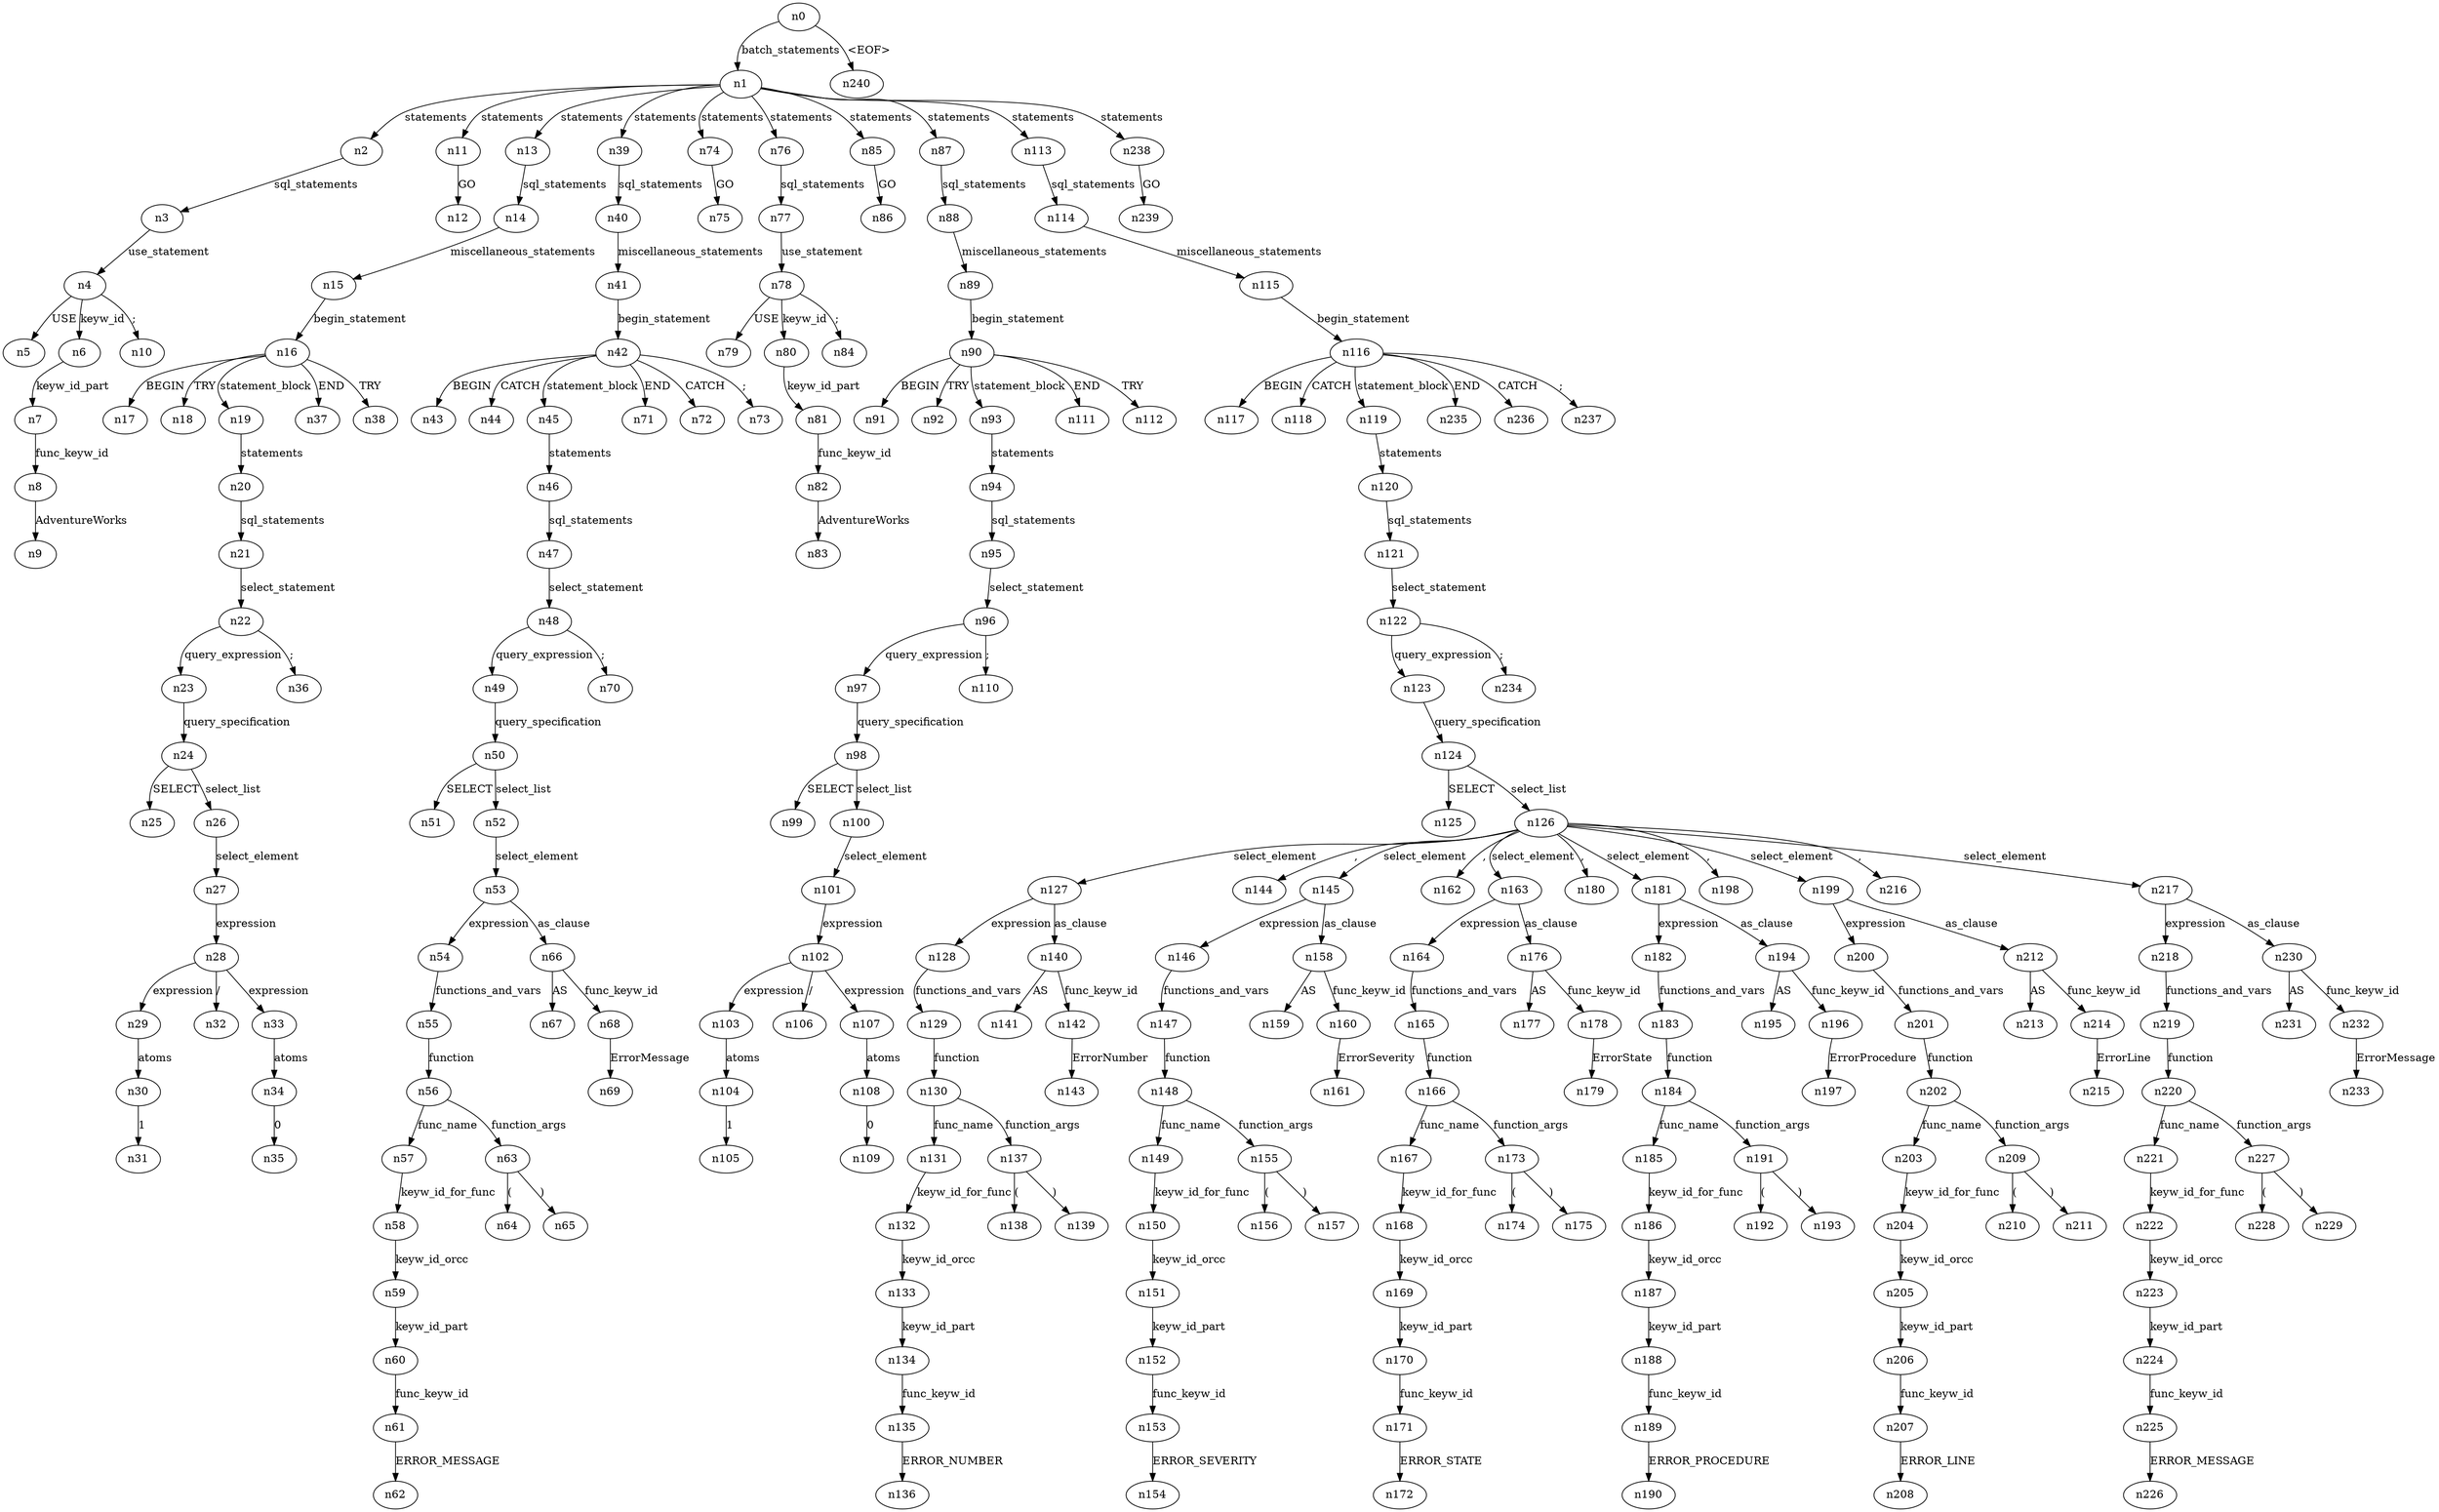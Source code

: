 digraph ParseTree {
  n0 -> n1 [label="batch_statements"];
  n1 -> n2 [label="statements"];
  n2 -> n3 [label="sql_statements"];
  n3 -> n4 [label="use_statement"];
  n4 -> n5 [label="USE"];
  n4 -> n6 [label="keyw_id"];
  n6 -> n7 [label="keyw_id_part"];
  n7 -> n8 [label="func_keyw_id"];
  n8 -> n9 [label="AdventureWorks"];
  n4 -> n10 [label=";"];
  n1 -> n11 [label="statements"];
  n11 -> n12 [label="GO"];
  n1 -> n13 [label="statements"];
  n13 -> n14 [label="sql_statements"];
  n14 -> n15 [label="miscellaneous_statements"];
  n15 -> n16 [label="begin_statement"];
  n16 -> n17 [label="BEGIN"];
  n16 -> n18 [label="TRY"];
  n16 -> n19 [label="statement_block"];
  n19 -> n20 [label="statements"];
  n20 -> n21 [label="sql_statements"];
  n21 -> n22 [label="select_statement"];
  n22 -> n23 [label="query_expression"];
  n23 -> n24 [label="query_specification"];
  n24 -> n25 [label="SELECT"];
  n24 -> n26 [label="select_list"];
  n26 -> n27 [label="select_element"];
  n27 -> n28 [label="expression"];
  n28 -> n29 [label="expression"];
  n29 -> n30 [label="atoms"];
  n30 -> n31 [label="1"];
  n28 -> n32 [label="/"];
  n28 -> n33 [label="expression"];
  n33 -> n34 [label="atoms"];
  n34 -> n35 [label="0"];
  n22 -> n36 [label=";"];
  n16 -> n37 [label="END"];
  n16 -> n38 [label="TRY"];
  n1 -> n39 [label="statements"];
  n39 -> n40 [label="sql_statements"];
  n40 -> n41 [label="miscellaneous_statements"];
  n41 -> n42 [label="begin_statement"];
  n42 -> n43 [label="BEGIN"];
  n42 -> n44 [label="CATCH"];
  n42 -> n45 [label="statement_block"];
  n45 -> n46 [label="statements"];
  n46 -> n47 [label="sql_statements"];
  n47 -> n48 [label="select_statement"];
  n48 -> n49 [label="query_expression"];
  n49 -> n50 [label="query_specification"];
  n50 -> n51 [label="SELECT"];
  n50 -> n52 [label="select_list"];
  n52 -> n53 [label="select_element"];
  n53 -> n54 [label="expression"];
  n54 -> n55 [label="functions_and_vars"];
  n55 -> n56 [label="function"];
  n56 -> n57 [label="func_name"];
  n57 -> n58 [label="keyw_id_for_func"];
  n58 -> n59 [label="keyw_id_orcc"];
  n59 -> n60 [label="keyw_id_part"];
  n60 -> n61 [label="func_keyw_id"];
  n61 -> n62 [label="ERROR_MESSAGE"];
  n56 -> n63 [label="function_args"];
  n63 -> n64 [label="("];
  n63 -> n65 [label=")"];
  n53 -> n66 [label="as_clause"];
  n66 -> n67 [label="AS"];
  n66 -> n68 [label="func_keyw_id"];
  n68 -> n69 [label="ErrorMessage"];
  n48 -> n70 [label=";"];
  n42 -> n71 [label="END"];
  n42 -> n72 [label="CATCH"];
  n42 -> n73 [label=";"];
  n1 -> n74 [label="statements"];
  n74 -> n75 [label="GO"];
  n1 -> n76 [label="statements"];
  n76 -> n77 [label="sql_statements"];
  n77 -> n78 [label="use_statement"];
  n78 -> n79 [label="USE"];
  n78 -> n80 [label="keyw_id"];
  n80 -> n81 [label="keyw_id_part"];
  n81 -> n82 [label="func_keyw_id"];
  n82 -> n83 [label="AdventureWorks"];
  n78 -> n84 [label=";"];
  n1 -> n85 [label="statements"];
  n85 -> n86 [label="GO"];
  n1 -> n87 [label="statements"];
  n87 -> n88 [label="sql_statements"];
  n88 -> n89 [label="miscellaneous_statements"];
  n89 -> n90 [label="begin_statement"];
  n90 -> n91 [label="BEGIN"];
  n90 -> n92 [label="TRY"];
  n90 -> n93 [label="statement_block"];
  n93 -> n94 [label="statements"];
  n94 -> n95 [label="sql_statements"];
  n95 -> n96 [label="select_statement"];
  n96 -> n97 [label="query_expression"];
  n97 -> n98 [label="query_specification"];
  n98 -> n99 [label="SELECT"];
  n98 -> n100 [label="select_list"];
  n100 -> n101 [label="select_element"];
  n101 -> n102 [label="expression"];
  n102 -> n103 [label="expression"];
  n103 -> n104 [label="atoms"];
  n104 -> n105 [label="1"];
  n102 -> n106 [label="/"];
  n102 -> n107 [label="expression"];
  n107 -> n108 [label="atoms"];
  n108 -> n109 [label="0"];
  n96 -> n110 [label=";"];
  n90 -> n111 [label="END"];
  n90 -> n112 [label="TRY"];
  n1 -> n113 [label="statements"];
  n113 -> n114 [label="sql_statements"];
  n114 -> n115 [label="miscellaneous_statements"];
  n115 -> n116 [label="begin_statement"];
  n116 -> n117 [label="BEGIN"];
  n116 -> n118 [label="CATCH"];
  n116 -> n119 [label="statement_block"];
  n119 -> n120 [label="statements"];
  n120 -> n121 [label="sql_statements"];
  n121 -> n122 [label="select_statement"];
  n122 -> n123 [label="query_expression"];
  n123 -> n124 [label="query_specification"];
  n124 -> n125 [label="SELECT"];
  n124 -> n126 [label="select_list"];
  n126 -> n127 [label="select_element"];
  n127 -> n128 [label="expression"];
  n128 -> n129 [label="functions_and_vars"];
  n129 -> n130 [label="function"];
  n130 -> n131 [label="func_name"];
  n131 -> n132 [label="keyw_id_for_func"];
  n132 -> n133 [label="keyw_id_orcc"];
  n133 -> n134 [label="keyw_id_part"];
  n134 -> n135 [label="func_keyw_id"];
  n135 -> n136 [label="ERROR_NUMBER"];
  n130 -> n137 [label="function_args"];
  n137 -> n138 [label="("];
  n137 -> n139 [label=")"];
  n127 -> n140 [label="as_clause"];
  n140 -> n141 [label="AS"];
  n140 -> n142 [label="func_keyw_id"];
  n142 -> n143 [label="ErrorNumber"];
  n126 -> n144 [label=","];
  n126 -> n145 [label="select_element"];
  n145 -> n146 [label="expression"];
  n146 -> n147 [label="functions_and_vars"];
  n147 -> n148 [label="function"];
  n148 -> n149 [label="func_name"];
  n149 -> n150 [label="keyw_id_for_func"];
  n150 -> n151 [label="keyw_id_orcc"];
  n151 -> n152 [label="keyw_id_part"];
  n152 -> n153 [label="func_keyw_id"];
  n153 -> n154 [label="ERROR_SEVERITY"];
  n148 -> n155 [label="function_args"];
  n155 -> n156 [label="("];
  n155 -> n157 [label=")"];
  n145 -> n158 [label="as_clause"];
  n158 -> n159 [label="AS"];
  n158 -> n160 [label="func_keyw_id"];
  n160 -> n161 [label="ErrorSeverity"];
  n126 -> n162 [label=","];
  n126 -> n163 [label="select_element"];
  n163 -> n164 [label="expression"];
  n164 -> n165 [label="functions_and_vars"];
  n165 -> n166 [label="function"];
  n166 -> n167 [label="func_name"];
  n167 -> n168 [label="keyw_id_for_func"];
  n168 -> n169 [label="keyw_id_orcc"];
  n169 -> n170 [label="keyw_id_part"];
  n170 -> n171 [label="func_keyw_id"];
  n171 -> n172 [label="ERROR_STATE"];
  n166 -> n173 [label="function_args"];
  n173 -> n174 [label="("];
  n173 -> n175 [label=")"];
  n163 -> n176 [label="as_clause"];
  n176 -> n177 [label="AS"];
  n176 -> n178 [label="func_keyw_id"];
  n178 -> n179 [label="ErrorState"];
  n126 -> n180 [label=","];
  n126 -> n181 [label="select_element"];
  n181 -> n182 [label="expression"];
  n182 -> n183 [label="functions_and_vars"];
  n183 -> n184 [label="function"];
  n184 -> n185 [label="func_name"];
  n185 -> n186 [label="keyw_id_for_func"];
  n186 -> n187 [label="keyw_id_orcc"];
  n187 -> n188 [label="keyw_id_part"];
  n188 -> n189 [label="func_keyw_id"];
  n189 -> n190 [label="ERROR_PROCEDURE"];
  n184 -> n191 [label="function_args"];
  n191 -> n192 [label="("];
  n191 -> n193 [label=")"];
  n181 -> n194 [label="as_clause"];
  n194 -> n195 [label="AS"];
  n194 -> n196 [label="func_keyw_id"];
  n196 -> n197 [label="ErrorProcedure"];
  n126 -> n198 [label=","];
  n126 -> n199 [label="select_element"];
  n199 -> n200 [label="expression"];
  n200 -> n201 [label="functions_and_vars"];
  n201 -> n202 [label="function"];
  n202 -> n203 [label="func_name"];
  n203 -> n204 [label="keyw_id_for_func"];
  n204 -> n205 [label="keyw_id_orcc"];
  n205 -> n206 [label="keyw_id_part"];
  n206 -> n207 [label="func_keyw_id"];
  n207 -> n208 [label="ERROR_LINE"];
  n202 -> n209 [label="function_args"];
  n209 -> n210 [label="("];
  n209 -> n211 [label=")"];
  n199 -> n212 [label="as_clause"];
  n212 -> n213 [label="AS"];
  n212 -> n214 [label="func_keyw_id"];
  n214 -> n215 [label="ErrorLine"];
  n126 -> n216 [label=","];
  n126 -> n217 [label="select_element"];
  n217 -> n218 [label="expression"];
  n218 -> n219 [label="functions_and_vars"];
  n219 -> n220 [label="function"];
  n220 -> n221 [label="func_name"];
  n221 -> n222 [label="keyw_id_for_func"];
  n222 -> n223 [label="keyw_id_orcc"];
  n223 -> n224 [label="keyw_id_part"];
  n224 -> n225 [label="func_keyw_id"];
  n225 -> n226 [label="ERROR_MESSAGE"];
  n220 -> n227 [label="function_args"];
  n227 -> n228 [label="("];
  n227 -> n229 [label=")"];
  n217 -> n230 [label="as_clause"];
  n230 -> n231 [label="AS"];
  n230 -> n232 [label="func_keyw_id"];
  n232 -> n233 [label="ErrorMessage"];
  n122 -> n234 [label=";"];
  n116 -> n235 [label="END"];
  n116 -> n236 [label="CATCH"];
  n116 -> n237 [label=";"];
  n1 -> n238 [label="statements"];
  n238 -> n239 [label="GO"];
  n0 -> n240 [label="<EOF>"];
}
